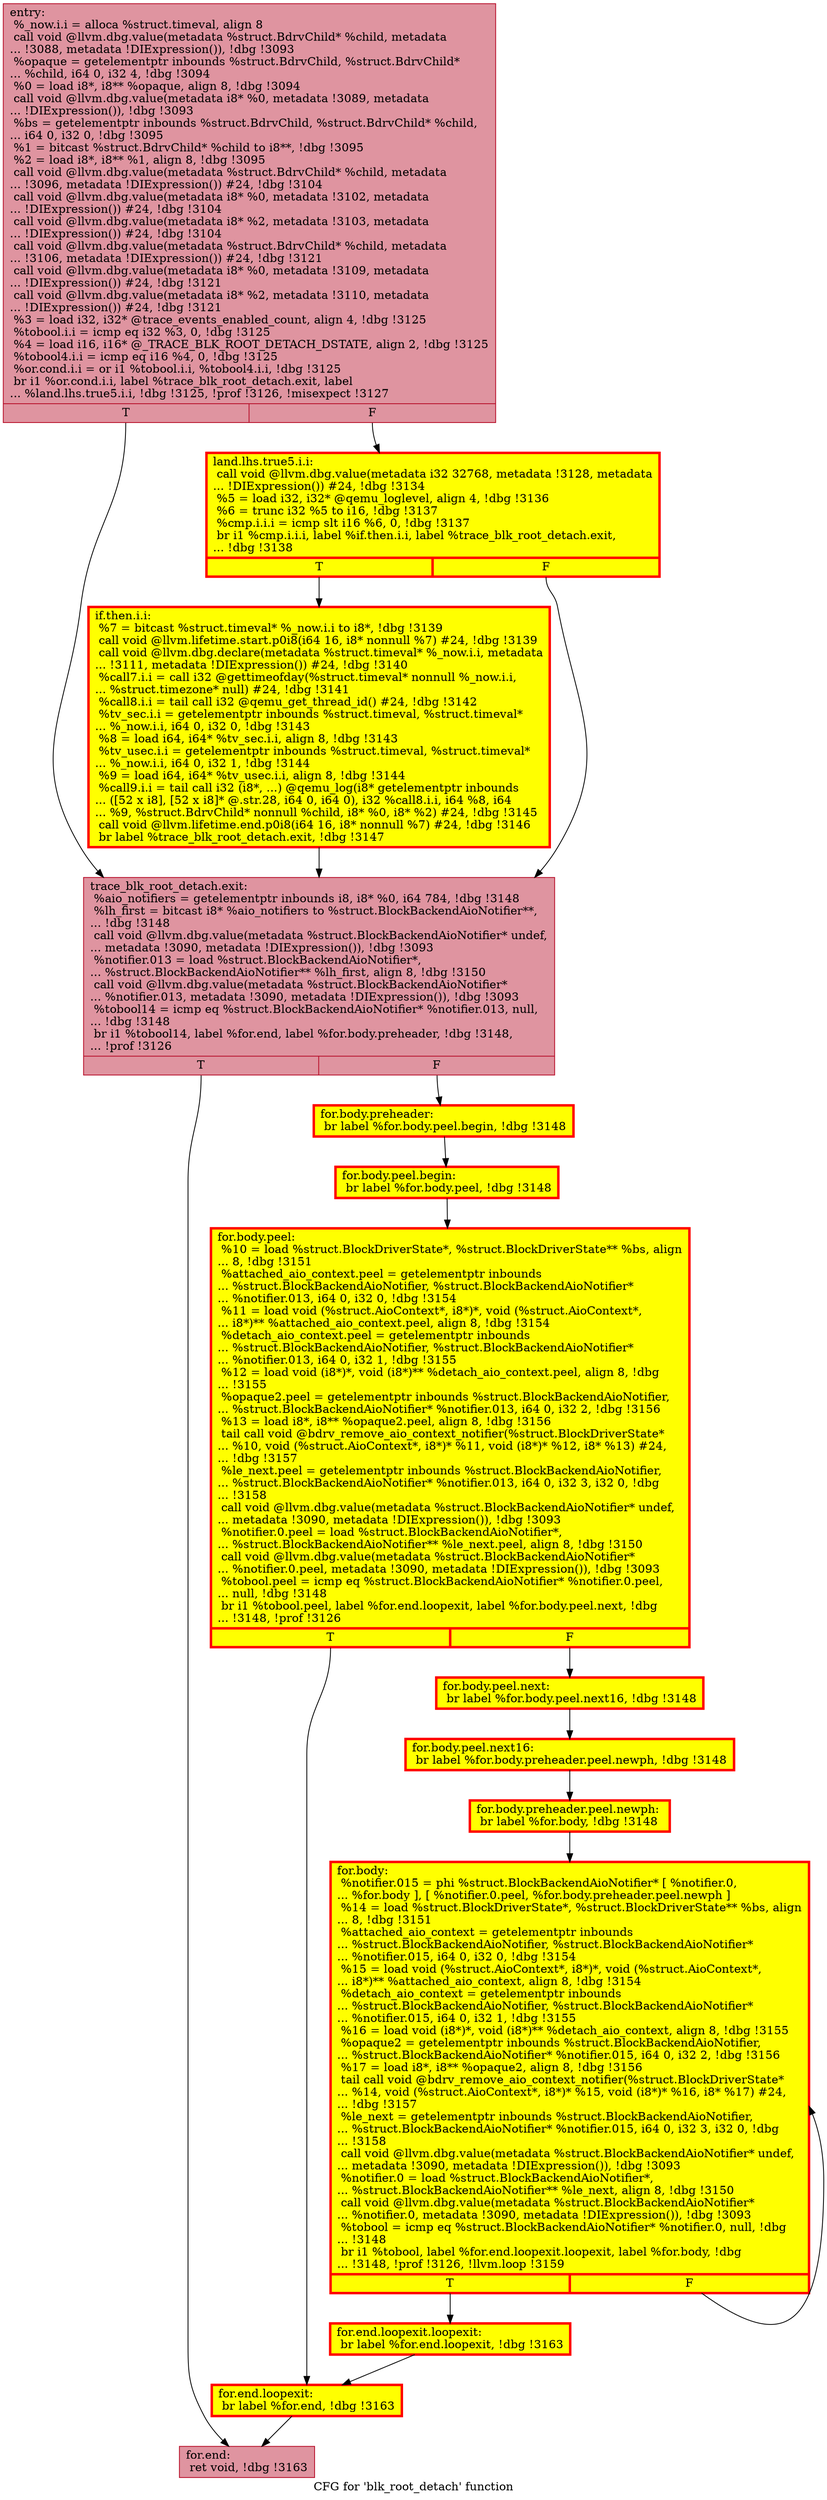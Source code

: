 digraph "CFG for 'blk_root_detach' function" {
	label="CFG for 'blk_root_detach' function";

	Node0x55d70fe060e0 [shape=record,color="#b70d28ff", style=filled, fillcolor="#b70d2870",label="{entry:\l  %_now.i.i = alloca %struct.timeval, align 8\l  call void @llvm.dbg.value(metadata %struct.BdrvChild* %child, metadata\l... !3088, metadata !DIExpression()), !dbg !3093\l  %opaque = getelementptr inbounds %struct.BdrvChild, %struct.BdrvChild*\l... %child, i64 0, i32 4, !dbg !3094\l  %0 = load i8*, i8** %opaque, align 8, !dbg !3094\l  call void @llvm.dbg.value(metadata i8* %0, metadata !3089, metadata\l... !DIExpression()), !dbg !3093\l  %bs = getelementptr inbounds %struct.BdrvChild, %struct.BdrvChild* %child,\l... i64 0, i32 0, !dbg !3095\l  %1 = bitcast %struct.BdrvChild* %child to i8**, !dbg !3095\l  %2 = load i8*, i8** %1, align 8, !dbg !3095\l  call void @llvm.dbg.value(metadata %struct.BdrvChild* %child, metadata\l... !3096, metadata !DIExpression()) #24, !dbg !3104\l  call void @llvm.dbg.value(metadata i8* %0, metadata !3102, metadata\l... !DIExpression()) #24, !dbg !3104\l  call void @llvm.dbg.value(metadata i8* %2, metadata !3103, metadata\l... !DIExpression()) #24, !dbg !3104\l  call void @llvm.dbg.value(metadata %struct.BdrvChild* %child, metadata\l... !3106, metadata !DIExpression()) #24, !dbg !3121\l  call void @llvm.dbg.value(metadata i8* %0, metadata !3109, metadata\l... !DIExpression()) #24, !dbg !3121\l  call void @llvm.dbg.value(metadata i8* %2, metadata !3110, metadata\l... !DIExpression()) #24, !dbg !3121\l  %3 = load i32, i32* @trace_events_enabled_count, align 4, !dbg !3125\l  %tobool.i.i = icmp eq i32 %3, 0, !dbg !3125\l  %4 = load i16, i16* @_TRACE_BLK_ROOT_DETACH_DSTATE, align 2, !dbg !3125\l  %tobool4.i.i = icmp eq i16 %4, 0, !dbg !3125\l  %or.cond.i.i = or i1 %tobool.i.i, %tobool4.i.i, !dbg !3125\l  br i1 %or.cond.i.i, label %trace_blk_root_detach.exit, label\l... %land.lhs.true5.i.i, !dbg !3125, !prof !3126, !misexpect !3127\l|{<s0>T|<s1>F}}"];
	Node0x55d70fe060e0:s0 -> Node0x55d70fd0a430;
	Node0x55d70fe060e0:s1 -> Node0x55d70fb060b0;
	Node0x55d70fb060b0 [shape=record,penwidth=3.0, style="filled", color="red", fillcolor="yellow",label="{land.lhs.true5.i.i:                               \l  call void @llvm.dbg.value(metadata i32 32768, metadata !3128, metadata\l... !DIExpression()) #24, !dbg !3134\l  %5 = load i32, i32* @qemu_loglevel, align 4, !dbg !3136\l  %6 = trunc i32 %5 to i16, !dbg !3137\l  %cmp.i.i.i = icmp slt i16 %6, 0, !dbg !3137\l  br i1 %cmp.i.i.i, label %if.then.i.i, label %trace_blk_root_detach.exit,\l... !dbg !3138\l|{<s0>T|<s1>F}}"];
	Node0x55d70fb060b0:s0 -> Node0x55d70fe1bfa0;
	Node0x55d70fb060b0:s1 -> Node0x55d70fd0a430;
	Node0x55d70fe1bfa0 [shape=record,penwidth=3.0, style="filled", color="red", fillcolor="yellow",label="{if.then.i.i:                                      \l  %7 = bitcast %struct.timeval* %_now.i.i to i8*, !dbg !3139\l  call void @llvm.lifetime.start.p0i8(i64 16, i8* nonnull %7) #24, !dbg !3139\l  call void @llvm.dbg.declare(metadata %struct.timeval* %_now.i.i, metadata\l... !3111, metadata !DIExpression()) #24, !dbg !3140\l  %call7.i.i = call i32 @gettimeofday(%struct.timeval* nonnull %_now.i.i,\l... %struct.timezone* null) #24, !dbg !3141\l  %call8.i.i = tail call i32 @qemu_get_thread_id() #24, !dbg !3142\l  %tv_sec.i.i = getelementptr inbounds %struct.timeval, %struct.timeval*\l... %_now.i.i, i64 0, i32 0, !dbg !3143\l  %8 = load i64, i64* %tv_sec.i.i, align 8, !dbg !3143\l  %tv_usec.i.i = getelementptr inbounds %struct.timeval, %struct.timeval*\l... %_now.i.i, i64 0, i32 1, !dbg !3144\l  %9 = load i64, i64* %tv_usec.i.i, align 8, !dbg !3144\l  %call9.i.i = tail call i32 (i8*, ...) @qemu_log(i8* getelementptr inbounds\l... ([52 x i8], [52 x i8]* @.str.28, i64 0, i64 0), i32 %call8.i.i, i64 %8, i64\l... %9, %struct.BdrvChild* nonnull %child, i8* %0, i8* %2) #24, !dbg !3145\l  call void @llvm.lifetime.end.p0i8(i64 16, i8* nonnull %7) #24, !dbg !3146\l  br label %trace_blk_root_detach.exit, !dbg !3147\l}"];
	Node0x55d70fe1bfa0 -> Node0x55d70fd0a430;
	Node0x55d70fd0a430 [shape=record,color="#b70d28ff", style=filled, fillcolor="#b70d2870",label="{trace_blk_root_detach.exit:                       \l  %aio_notifiers = getelementptr inbounds i8, i8* %0, i64 784, !dbg !3148\l  %lh_first = bitcast i8* %aio_notifiers to %struct.BlockBackendAioNotifier**,\l... !dbg !3148\l  call void @llvm.dbg.value(metadata %struct.BlockBackendAioNotifier* undef,\l... metadata !3090, metadata !DIExpression()), !dbg !3093\l  %notifier.013 = load %struct.BlockBackendAioNotifier*,\l... %struct.BlockBackendAioNotifier** %lh_first, align 8, !dbg !3150\l  call void @llvm.dbg.value(metadata %struct.BlockBackendAioNotifier*\l... %notifier.013, metadata !3090, metadata !DIExpression()), !dbg !3093\l  %tobool14 = icmp eq %struct.BlockBackendAioNotifier* %notifier.013, null,\l... !dbg !3148\l  br i1 %tobool14, label %for.end, label %for.body.preheader, !dbg !3148,\l... !prof !3126\l|{<s0>T|<s1>F}}"];
	Node0x55d70fd0a430:s0 -> Node0x55d70f9057c0;
	Node0x55d70fd0a430:s1 -> Node0x55d70fdd9100;
	Node0x55d70fdd9100 [shape=record,penwidth=3.0, style="filled", color="red", fillcolor="yellow",label="{for.body.preheader:                               \l  br label %for.body.peel.begin, !dbg !3148\l}"];
	Node0x55d70fdd9100 -> Node0x55d70fbb6c10;
	Node0x55d70fbb6c10 [shape=record,penwidth=3.0, style="filled", color="red", fillcolor="yellow",label="{for.body.peel.begin:                              \l  br label %for.body.peel, !dbg !3148\l}"];
	Node0x55d70fbb6c10 -> Node0x55d70fe6da60;
	Node0x55d70fe6da60 [shape=record,penwidth=3.0, style="filled", color="red", fillcolor="yellow",label="{for.body.peel:                                    \l  %10 = load %struct.BlockDriverState*, %struct.BlockDriverState** %bs, align\l... 8, !dbg !3151\l  %attached_aio_context.peel = getelementptr inbounds\l... %struct.BlockBackendAioNotifier, %struct.BlockBackendAioNotifier*\l... %notifier.013, i64 0, i32 0, !dbg !3154\l  %11 = load void (%struct.AioContext*, i8*)*, void (%struct.AioContext*,\l... i8*)** %attached_aio_context.peel, align 8, !dbg !3154\l  %detach_aio_context.peel = getelementptr inbounds\l... %struct.BlockBackendAioNotifier, %struct.BlockBackendAioNotifier*\l... %notifier.013, i64 0, i32 1, !dbg !3155\l  %12 = load void (i8*)*, void (i8*)** %detach_aio_context.peel, align 8, !dbg\l... !3155\l  %opaque2.peel = getelementptr inbounds %struct.BlockBackendAioNotifier,\l... %struct.BlockBackendAioNotifier* %notifier.013, i64 0, i32 2, !dbg !3156\l  %13 = load i8*, i8** %opaque2.peel, align 8, !dbg !3156\l  tail call void @bdrv_remove_aio_context_notifier(%struct.BlockDriverState*\l... %10, void (%struct.AioContext*, i8*)* %11, void (i8*)* %12, i8* %13) #24,\l... !dbg !3157\l  %le_next.peel = getelementptr inbounds %struct.BlockBackendAioNotifier,\l... %struct.BlockBackendAioNotifier* %notifier.013, i64 0, i32 3, i32 0, !dbg\l... !3158\l  call void @llvm.dbg.value(metadata %struct.BlockBackendAioNotifier* undef,\l... metadata !3090, metadata !DIExpression()), !dbg !3093\l  %notifier.0.peel = load %struct.BlockBackendAioNotifier*,\l... %struct.BlockBackendAioNotifier** %le_next.peel, align 8, !dbg !3150\l  call void @llvm.dbg.value(metadata %struct.BlockBackendAioNotifier*\l... %notifier.0.peel, metadata !3090, metadata !DIExpression()), !dbg !3093\l  %tobool.peel = icmp eq %struct.BlockBackendAioNotifier* %notifier.0.peel,\l... null, !dbg !3148\l  br i1 %tobool.peel, label %for.end.loopexit, label %for.body.peel.next, !dbg\l... !3148, !prof !3126\l|{<s0>T|<s1>F}}"];
	Node0x55d70fe6da60:s0 -> Node0x55d70fe30170;
	Node0x55d70fe6da60:s1 -> Node0x55d70fc090e0;
	Node0x55d70fc090e0 [shape=record,penwidth=3.0, style="filled", color="red", fillcolor="yellow",label="{for.body.peel.next:                               \l  br label %for.body.peel.next16, !dbg !3148\l}"];
	Node0x55d70fc090e0 -> Node0x55d70fe2c8c0;
	Node0x55d70fe2c8c0 [shape=record,penwidth=3.0, style="filled", color="red", fillcolor="yellow",label="{for.body.peel.next16:                             \l  br label %for.body.preheader.peel.newph, !dbg !3148\l}"];
	Node0x55d70fe2c8c0 -> Node0x55d70fe30310;
	Node0x55d70fe30310 [shape=record,penwidth=3.0, style="filled", color="red", fillcolor="yellow",label="{for.body.preheader.peel.newph:                    \l  br label %for.body, !dbg !3148\l}"];
	Node0x55d70fe30310 -> Node0x55d70fe11c10;
	Node0x55d70fe11c10 [shape=record,penwidth=3.0, style="filled", color="red", fillcolor="yellow",label="{for.body:                                         \l  %notifier.015 = phi %struct.BlockBackendAioNotifier* [ %notifier.0,\l... %for.body ], [ %notifier.0.peel, %for.body.preheader.peel.newph ]\l  %14 = load %struct.BlockDriverState*, %struct.BlockDriverState** %bs, align\l... 8, !dbg !3151\l  %attached_aio_context = getelementptr inbounds\l... %struct.BlockBackendAioNotifier, %struct.BlockBackendAioNotifier*\l... %notifier.015, i64 0, i32 0, !dbg !3154\l  %15 = load void (%struct.AioContext*, i8*)*, void (%struct.AioContext*,\l... i8*)** %attached_aio_context, align 8, !dbg !3154\l  %detach_aio_context = getelementptr inbounds\l... %struct.BlockBackendAioNotifier, %struct.BlockBackendAioNotifier*\l... %notifier.015, i64 0, i32 1, !dbg !3155\l  %16 = load void (i8*)*, void (i8*)** %detach_aio_context, align 8, !dbg !3155\l  %opaque2 = getelementptr inbounds %struct.BlockBackendAioNotifier,\l... %struct.BlockBackendAioNotifier* %notifier.015, i64 0, i32 2, !dbg !3156\l  %17 = load i8*, i8** %opaque2, align 8, !dbg !3156\l  tail call void @bdrv_remove_aio_context_notifier(%struct.BlockDriverState*\l... %14, void (%struct.AioContext*, i8*)* %15, void (i8*)* %16, i8* %17) #24,\l... !dbg !3157\l  %le_next = getelementptr inbounds %struct.BlockBackendAioNotifier,\l... %struct.BlockBackendAioNotifier* %notifier.015, i64 0, i32 3, i32 0, !dbg\l... !3158\l  call void @llvm.dbg.value(metadata %struct.BlockBackendAioNotifier* undef,\l... metadata !3090, metadata !DIExpression()), !dbg !3093\l  %notifier.0 = load %struct.BlockBackendAioNotifier*,\l... %struct.BlockBackendAioNotifier** %le_next, align 8, !dbg !3150\l  call void @llvm.dbg.value(metadata %struct.BlockBackendAioNotifier*\l... %notifier.0, metadata !3090, metadata !DIExpression()), !dbg !3093\l  %tobool = icmp eq %struct.BlockBackendAioNotifier* %notifier.0, null, !dbg\l... !3148\l  br i1 %tobool, label %for.end.loopexit.loopexit, label %for.body, !dbg\l... !3148, !prof !3126, !llvm.loop !3159\l|{<s0>T|<s1>F}}"];
	Node0x55d70fe11c10:s0 -> Node0x55d70ffa3ea0;
	Node0x55d70fe11c10:s1 -> Node0x55d70fe11c10;
	Node0x55d70ffa3ea0 [shape=record,penwidth=3.0, style="filled", color="red", fillcolor="yellow",label="{for.end.loopexit.loopexit:                        \l  br label %for.end.loopexit, !dbg !3163\l}"];
	Node0x55d70ffa3ea0 -> Node0x55d70fe30170;
	Node0x55d70fe30170 [shape=record,penwidth=3.0, style="filled", color="red", fillcolor="yellow",label="{for.end.loopexit:                                 \l  br label %for.end, !dbg !3163\l}"];
	Node0x55d70fe30170 -> Node0x55d70f9057c0;
	Node0x55d70f9057c0 [shape=record,color="#b70d28ff", style=filled, fillcolor="#b70d2870",label="{for.end:                                          \l  ret void, !dbg !3163\l}"];
}
